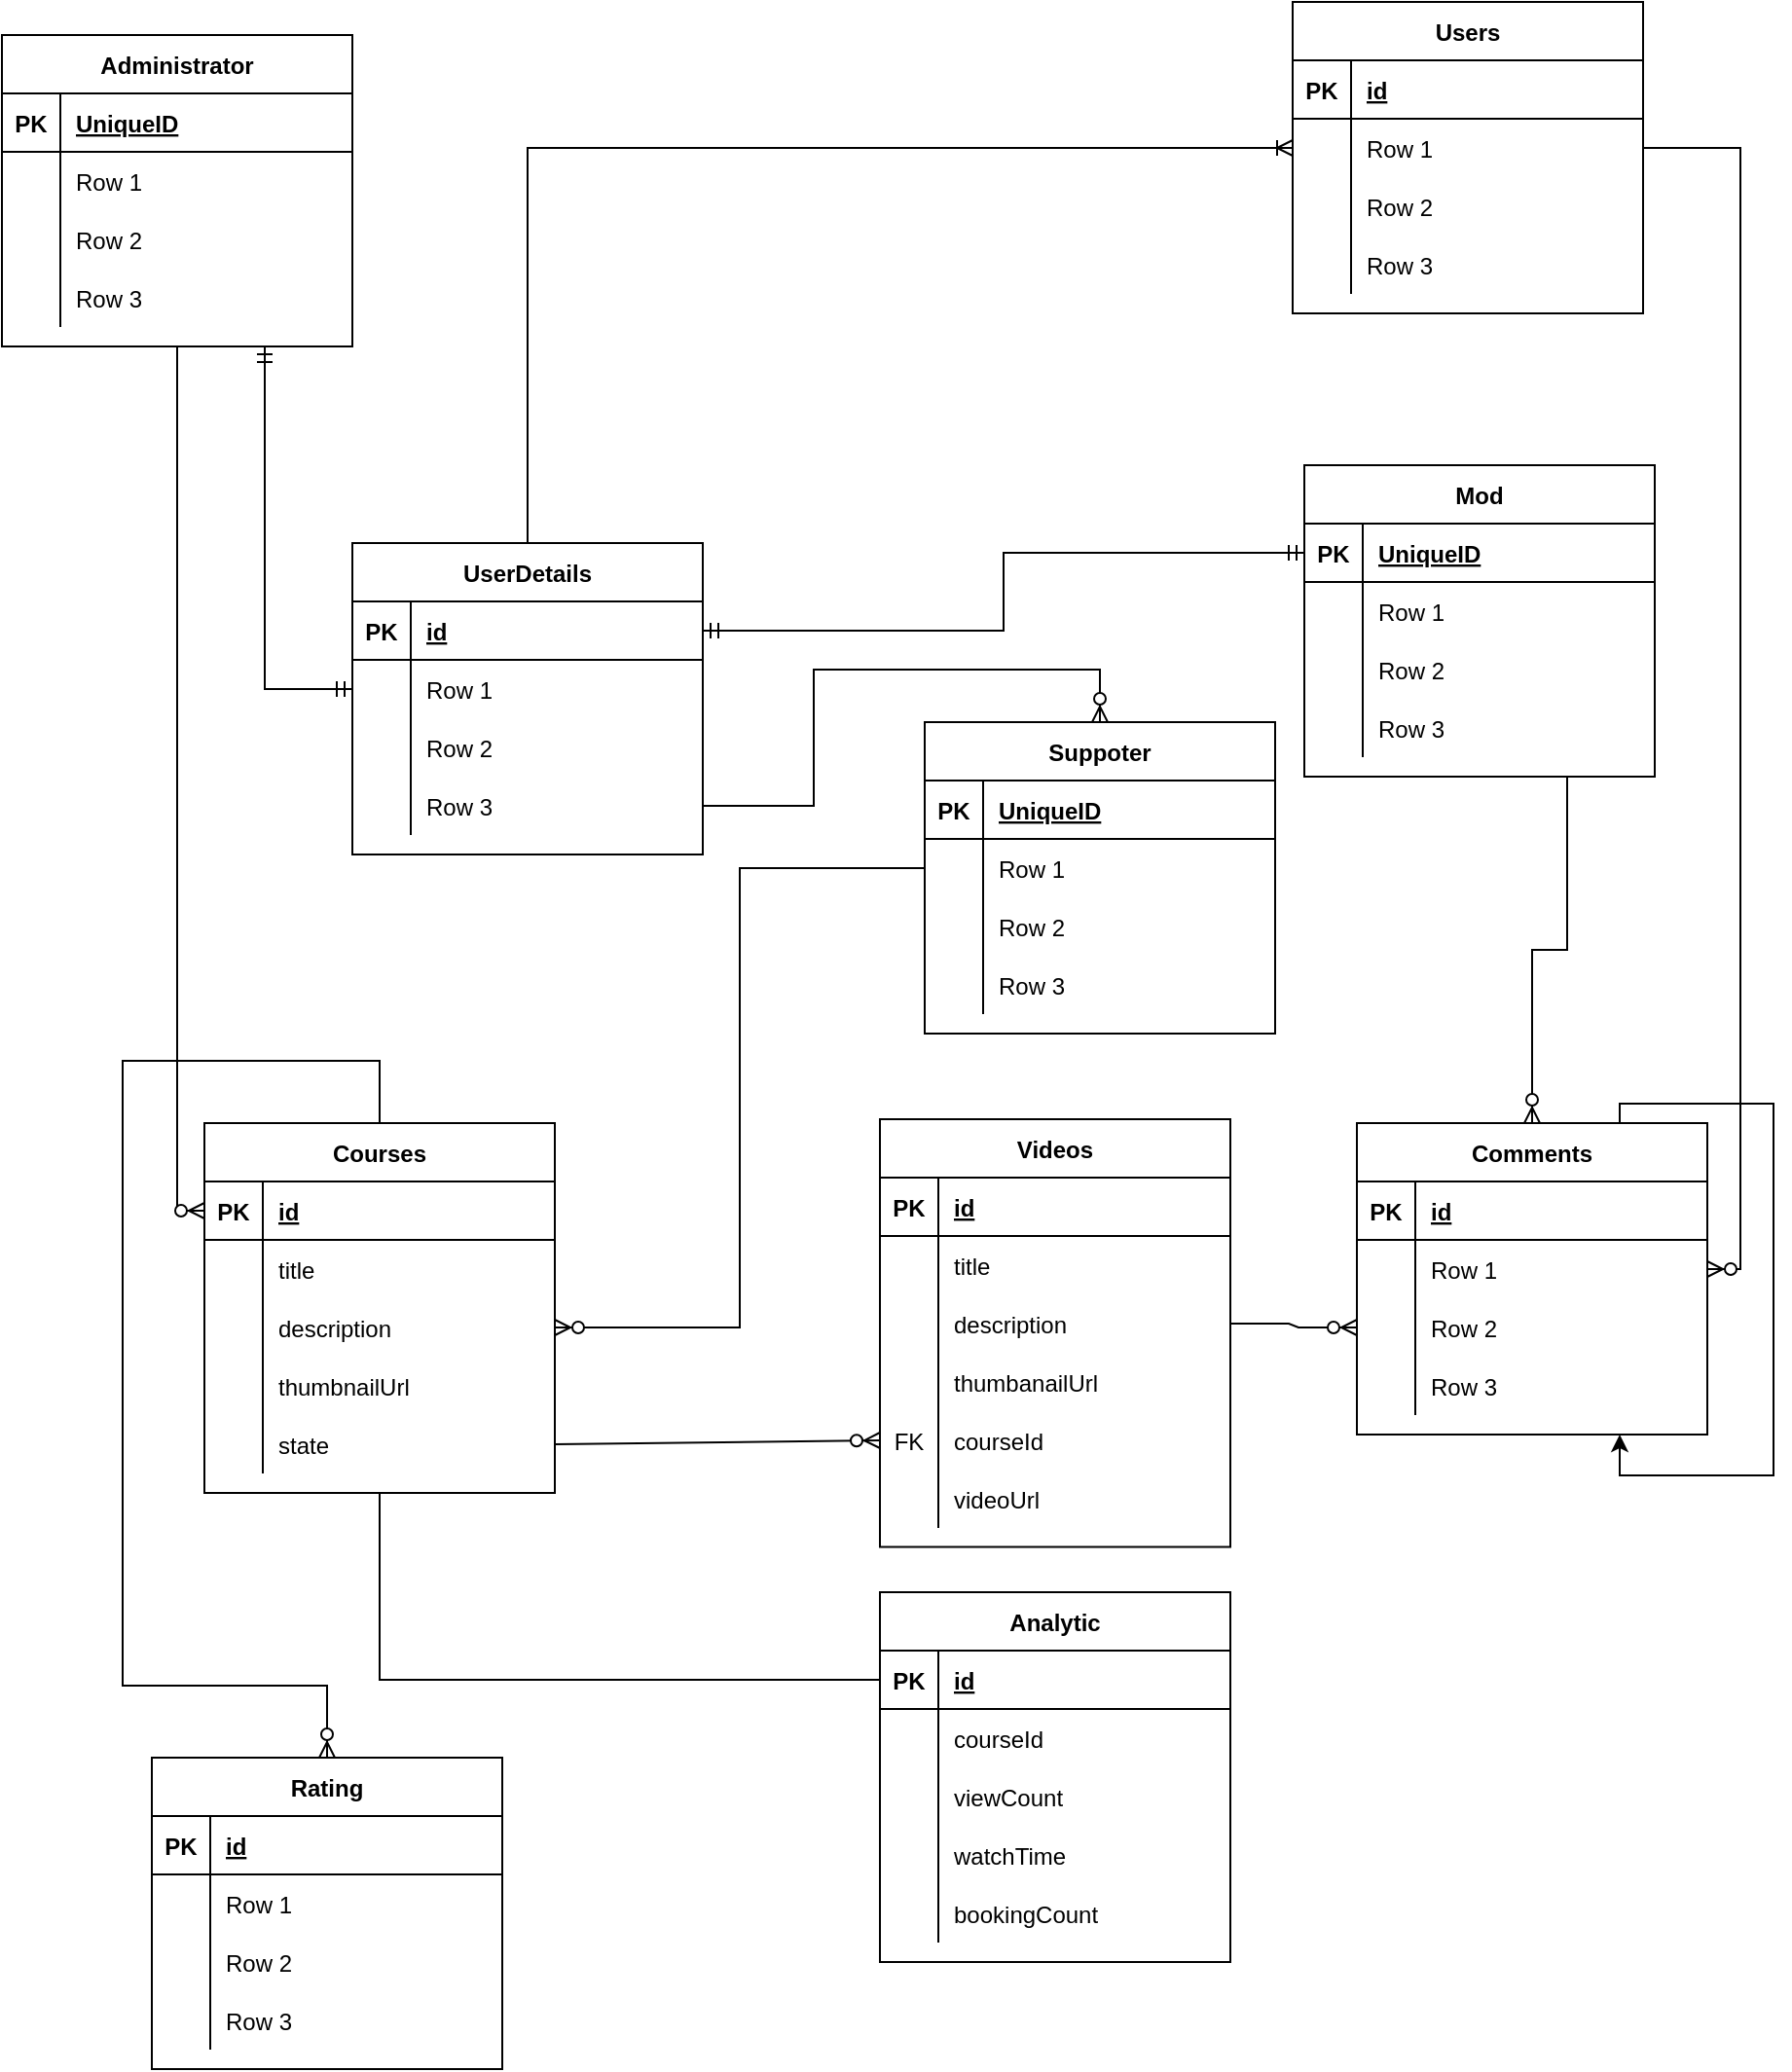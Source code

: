 <mxfile version="20.5.1" type="device"><diagram id="BILOX343F3G3c6nOnQKv" name="Page-1"><mxGraphModel dx="2480" dy="1354" grid="0" gridSize="10" guides="1" tooltips="1" connect="1" arrows="1" fold="1" page="1" pageScale="1" pageWidth="1100" pageHeight="1700" math="0" shadow="0"><root><mxCell id="0"/><mxCell id="1" parent="0"/><mxCell id="8TVIF7j9_hwZi5sYE9fj-17" value="Courses" style="shape=table;startSize=30;container=1;collapsible=1;childLayout=tableLayout;fixedRows=1;rowLines=0;fontStyle=1;align=center;resizeLast=1;" parent="1" vertex="1"><mxGeometry x="382" y="629" width="180" height="190" as="geometry"/></mxCell><mxCell id="8TVIF7j9_hwZi5sYE9fj-18" value="" style="shape=tableRow;horizontal=0;startSize=0;swimlaneHead=0;swimlaneBody=0;fillColor=none;collapsible=0;dropTarget=0;points=[[0,0.5],[1,0.5]];portConstraint=eastwest;top=0;left=0;right=0;bottom=1;" parent="8TVIF7j9_hwZi5sYE9fj-17" vertex="1"><mxGeometry y="30" width="180" height="30" as="geometry"/></mxCell><mxCell id="8TVIF7j9_hwZi5sYE9fj-19" value="PK" style="shape=partialRectangle;connectable=0;fillColor=none;top=0;left=0;bottom=0;right=0;fontStyle=1;overflow=hidden;" parent="8TVIF7j9_hwZi5sYE9fj-18" vertex="1"><mxGeometry width="30" height="30" as="geometry"><mxRectangle width="30" height="30" as="alternateBounds"/></mxGeometry></mxCell><mxCell id="8TVIF7j9_hwZi5sYE9fj-20" value="id" style="shape=partialRectangle;connectable=0;fillColor=none;top=0;left=0;bottom=0;right=0;align=left;spacingLeft=6;fontStyle=5;overflow=hidden;" parent="8TVIF7j9_hwZi5sYE9fj-18" vertex="1"><mxGeometry x="30" width="150" height="30" as="geometry"><mxRectangle width="150" height="30" as="alternateBounds"/></mxGeometry></mxCell><mxCell id="8TVIF7j9_hwZi5sYE9fj-21" value="" style="shape=tableRow;horizontal=0;startSize=0;swimlaneHead=0;swimlaneBody=0;fillColor=none;collapsible=0;dropTarget=0;points=[[0,0.5],[1,0.5]];portConstraint=eastwest;top=0;left=0;right=0;bottom=0;" parent="8TVIF7j9_hwZi5sYE9fj-17" vertex="1"><mxGeometry y="60" width="180" height="30" as="geometry"/></mxCell><mxCell id="8TVIF7j9_hwZi5sYE9fj-22" value="" style="shape=partialRectangle;connectable=0;fillColor=none;top=0;left=0;bottom=0;right=0;editable=1;overflow=hidden;" parent="8TVIF7j9_hwZi5sYE9fj-21" vertex="1"><mxGeometry width="30" height="30" as="geometry"><mxRectangle width="30" height="30" as="alternateBounds"/></mxGeometry></mxCell><mxCell id="8TVIF7j9_hwZi5sYE9fj-23" value="title" style="shape=partialRectangle;connectable=0;fillColor=none;top=0;left=0;bottom=0;right=0;align=left;spacingLeft=6;overflow=hidden;" parent="8TVIF7j9_hwZi5sYE9fj-21" vertex="1"><mxGeometry x="30" width="150" height="30" as="geometry"><mxRectangle width="150" height="30" as="alternateBounds"/></mxGeometry></mxCell><mxCell id="8TVIF7j9_hwZi5sYE9fj-24" value="" style="shape=tableRow;horizontal=0;startSize=0;swimlaneHead=0;swimlaneBody=0;fillColor=none;collapsible=0;dropTarget=0;points=[[0,0.5],[1,0.5]];portConstraint=eastwest;top=0;left=0;right=0;bottom=0;" parent="8TVIF7j9_hwZi5sYE9fj-17" vertex="1"><mxGeometry y="90" width="180" height="30" as="geometry"/></mxCell><mxCell id="8TVIF7j9_hwZi5sYE9fj-25" value="" style="shape=partialRectangle;connectable=0;fillColor=none;top=0;left=0;bottom=0;right=0;editable=1;overflow=hidden;" parent="8TVIF7j9_hwZi5sYE9fj-24" vertex="1"><mxGeometry width="30" height="30" as="geometry"><mxRectangle width="30" height="30" as="alternateBounds"/></mxGeometry></mxCell><mxCell id="8TVIF7j9_hwZi5sYE9fj-26" value="description" style="shape=partialRectangle;connectable=0;fillColor=none;top=0;left=0;bottom=0;right=0;align=left;spacingLeft=6;overflow=hidden;" parent="8TVIF7j9_hwZi5sYE9fj-24" vertex="1"><mxGeometry x="30" width="150" height="30" as="geometry"><mxRectangle width="150" height="30" as="alternateBounds"/></mxGeometry></mxCell><mxCell id="8TVIF7j9_hwZi5sYE9fj-27" value="" style="shape=tableRow;horizontal=0;startSize=0;swimlaneHead=0;swimlaneBody=0;fillColor=none;collapsible=0;dropTarget=0;points=[[0,0.5],[1,0.5]];portConstraint=eastwest;top=0;left=0;right=0;bottom=0;" parent="8TVIF7j9_hwZi5sYE9fj-17" vertex="1"><mxGeometry y="120" width="180" height="30" as="geometry"/></mxCell><mxCell id="8TVIF7j9_hwZi5sYE9fj-28" value="" style="shape=partialRectangle;connectable=0;fillColor=none;top=0;left=0;bottom=0;right=0;editable=1;overflow=hidden;" parent="8TVIF7j9_hwZi5sYE9fj-27" vertex="1"><mxGeometry width="30" height="30" as="geometry"><mxRectangle width="30" height="30" as="alternateBounds"/></mxGeometry></mxCell><mxCell id="8TVIF7j9_hwZi5sYE9fj-29" value="thumbnailUrl" style="shape=partialRectangle;connectable=0;fillColor=none;top=0;left=0;bottom=0;right=0;align=left;spacingLeft=6;overflow=hidden;" parent="8TVIF7j9_hwZi5sYE9fj-27" vertex="1"><mxGeometry x="30" width="150" height="30" as="geometry"><mxRectangle width="150" height="30" as="alternateBounds"/></mxGeometry></mxCell><mxCell id="8TVIF7j9_hwZi5sYE9fj-56" value="" style="shape=tableRow;horizontal=0;startSize=0;swimlaneHead=0;swimlaneBody=0;fillColor=none;collapsible=0;dropTarget=0;points=[[0,0.5],[1,0.5]];portConstraint=eastwest;top=0;left=0;right=0;bottom=0;" parent="8TVIF7j9_hwZi5sYE9fj-17" vertex="1"><mxGeometry y="150" width="180" height="30" as="geometry"/></mxCell><mxCell id="8TVIF7j9_hwZi5sYE9fj-57" value="" style="shape=partialRectangle;connectable=0;fillColor=none;top=0;left=0;bottom=0;right=0;editable=1;overflow=hidden;" parent="8TVIF7j9_hwZi5sYE9fj-56" vertex="1"><mxGeometry width="30" height="30" as="geometry"><mxRectangle width="30" height="30" as="alternateBounds"/></mxGeometry></mxCell><mxCell id="8TVIF7j9_hwZi5sYE9fj-58" value="state" style="shape=partialRectangle;connectable=0;fillColor=none;top=0;left=0;bottom=0;right=0;align=left;spacingLeft=6;overflow=hidden;" parent="8TVIF7j9_hwZi5sYE9fj-56" vertex="1"><mxGeometry x="30" width="150" height="30" as="geometry"><mxRectangle width="150" height="30" as="alternateBounds"/></mxGeometry></mxCell><mxCell id="8TVIF7j9_hwZi5sYE9fj-30" value="Videos" style="shape=table;startSize=30;container=1;collapsible=1;childLayout=tableLayout;fixedRows=1;rowLines=0;fontStyle=1;align=center;resizeLast=1;" parent="1" vertex="1"><mxGeometry x="729" y="627" width="180" height="219.75" as="geometry"/></mxCell><mxCell id="8TVIF7j9_hwZi5sYE9fj-31" value="" style="shape=tableRow;horizontal=0;startSize=0;swimlaneHead=0;swimlaneBody=0;fillColor=none;collapsible=0;dropTarget=0;points=[[0,0.5],[1,0.5]];portConstraint=eastwest;top=0;left=0;right=0;bottom=1;" parent="8TVIF7j9_hwZi5sYE9fj-30" vertex="1"><mxGeometry y="30" width="180" height="30" as="geometry"/></mxCell><mxCell id="8TVIF7j9_hwZi5sYE9fj-32" value="PK" style="shape=partialRectangle;connectable=0;fillColor=none;top=0;left=0;bottom=0;right=0;fontStyle=1;overflow=hidden;" parent="8TVIF7j9_hwZi5sYE9fj-31" vertex="1"><mxGeometry width="30" height="30" as="geometry"><mxRectangle width="30" height="30" as="alternateBounds"/></mxGeometry></mxCell><mxCell id="8TVIF7j9_hwZi5sYE9fj-33" value="id" style="shape=partialRectangle;connectable=0;fillColor=none;top=0;left=0;bottom=0;right=0;align=left;spacingLeft=6;fontStyle=5;overflow=hidden;" parent="8TVIF7j9_hwZi5sYE9fj-31" vertex="1"><mxGeometry x="30" width="150" height="30" as="geometry"><mxRectangle width="150" height="30" as="alternateBounds"/></mxGeometry></mxCell><mxCell id="8TVIF7j9_hwZi5sYE9fj-34" value="" style="shape=tableRow;horizontal=0;startSize=0;swimlaneHead=0;swimlaneBody=0;fillColor=none;collapsible=0;dropTarget=0;points=[[0,0.5],[1,0.5]];portConstraint=eastwest;top=0;left=0;right=0;bottom=0;" parent="8TVIF7j9_hwZi5sYE9fj-30" vertex="1"><mxGeometry y="60" width="180" height="30" as="geometry"/></mxCell><mxCell id="8TVIF7j9_hwZi5sYE9fj-35" value="" style="shape=partialRectangle;connectable=0;fillColor=none;top=0;left=0;bottom=0;right=0;editable=1;overflow=hidden;" parent="8TVIF7j9_hwZi5sYE9fj-34" vertex="1"><mxGeometry width="30" height="30" as="geometry"><mxRectangle width="30" height="30" as="alternateBounds"/></mxGeometry></mxCell><mxCell id="8TVIF7j9_hwZi5sYE9fj-36" value="title" style="shape=partialRectangle;connectable=0;fillColor=none;top=0;left=0;bottom=0;right=0;align=left;spacingLeft=6;overflow=hidden;" parent="8TVIF7j9_hwZi5sYE9fj-34" vertex="1"><mxGeometry x="30" width="150" height="30" as="geometry"><mxRectangle width="150" height="30" as="alternateBounds"/></mxGeometry></mxCell><mxCell id="8TVIF7j9_hwZi5sYE9fj-37" value="" style="shape=tableRow;horizontal=0;startSize=0;swimlaneHead=0;swimlaneBody=0;fillColor=none;collapsible=0;dropTarget=0;points=[[0,0.5],[1,0.5]];portConstraint=eastwest;top=0;left=0;right=0;bottom=0;" parent="8TVIF7j9_hwZi5sYE9fj-30" vertex="1"><mxGeometry y="90" width="180" height="30" as="geometry"/></mxCell><mxCell id="8TVIF7j9_hwZi5sYE9fj-38" value="" style="shape=partialRectangle;connectable=0;fillColor=none;top=0;left=0;bottom=0;right=0;editable=1;overflow=hidden;" parent="8TVIF7j9_hwZi5sYE9fj-37" vertex="1"><mxGeometry width="30" height="30" as="geometry"><mxRectangle width="30" height="30" as="alternateBounds"/></mxGeometry></mxCell><mxCell id="8TVIF7j9_hwZi5sYE9fj-39" value="description" style="shape=partialRectangle;connectable=0;fillColor=none;top=0;left=0;bottom=0;right=0;align=left;spacingLeft=6;overflow=hidden;" parent="8TVIF7j9_hwZi5sYE9fj-37" vertex="1"><mxGeometry x="30" width="150" height="30" as="geometry"><mxRectangle width="150" height="30" as="alternateBounds"/></mxGeometry></mxCell><mxCell id="8TVIF7j9_hwZi5sYE9fj-40" value="" style="shape=tableRow;horizontal=0;startSize=0;swimlaneHead=0;swimlaneBody=0;fillColor=none;collapsible=0;dropTarget=0;points=[[0,0.5],[1,0.5]];portConstraint=eastwest;top=0;left=0;right=0;bottom=0;" parent="8TVIF7j9_hwZi5sYE9fj-30" vertex="1"><mxGeometry y="120" width="180" height="30" as="geometry"/></mxCell><mxCell id="8TVIF7j9_hwZi5sYE9fj-41" value="" style="shape=partialRectangle;connectable=0;fillColor=none;top=0;left=0;bottom=0;right=0;editable=1;overflow=hidden;" parent="8TVIF7j9_hwZi5sYE9fj-40" vertex="1"><mxGeometry width="30" height="30" as="geometry"><mxRectangle width="30" height="30" as="alternateBounds"/></mxGeometry></mxCell><mxCell id="8TVIF7j9_hwZi5sYE9fj-42" value="thumbanailUrl" style="shape=partialRectangle;connectable=0;fillColor=none;top=0;left=0;bottom=0;right=0;align=left;spacingLeft=6;overflow=hidden;" parent="8TVIF7j9_hwZi5sYE9fj-40" vertex="1"><mxGeometry x="30" width="150" height="30" as="geometry"><mxRectangle width="150" height="30" as="alternateBounds"/></mxGeometry></mxCell><mxCell id="8TVIF7j9_hwZi5sYE9fj-78" value="" style="shape=tableRow;horizontal=0;startSize=0;swimlaneHead=0;swimlaneBody=0;fillColor=none;collapsible=0;dropTarget=0;points=[[0,0.5],[1,0.5]];portConstraint=eastwest;top=0;left=0;right=0;bottom=0;" parent="8TVIF7j9_hwZi5sYE9fj-30" vertex="1"><mxGeometry y="150" width="180" height="30" as="geometry"/></mxCell><mxCell id="8TVIF7j9_hwZi5sYE9fj-79" value="FK" style="shape=partialRectangle;connectable=0;fillColor=none;top=0;left=0;bottom=0;right=0;fontStyle=0;overflow=hidden;" parent="8TVIF7j9_hwZi5sYE9fj-78" vertex="1"><mxGeometry width="30" height="30" as="geometry"><mxRectangle width="30" height="30" as="alternateBounds"/></mxGeometry></mxCell><mxCell id="8TVIF7j9_hwZi5sYE9fj-80" value="courseId" style="shape=partialRectangle;connectable=0;fillColor=none;top=0;left=0;bottom=0;right=0;align=left;spacingLeft=6;fontStyle=0;overflow=hidden;" parent="8TVIF7j9_hwZi5sYE9fj-78" vertex="1"><mxGeometry x="30" width="150" height="30" as="geometry"><mxRectangle width="150" height="30" as="alternateBounds"/></mxGeometry></mxCell><mxCell id="8TVIF7j9_hwZi5sYE9fj-75" value="" style="shape=tableRow;horizontal=0;startSize=0;swimlaneHead=0;swimlaneBody=0;fillColor=none;collapsible=0;dropTarget=0;points=[[0,0.5],[1,0.5]];portConstraint=eastwest;top=0;left=0;right=0;bottom=0;" parent="8TVIF7j9_hwZi5sYE9fj-30" vertex="1"><mxGeometry y="180" width="180" height="30" as="geometry"/></mxCell><mxCell id="8TVIF7j9_hwZi5sYE9fj-76" value="" style="shape=partialRectangle;connectable=0;fillColor=none;top=0;left=0;bottom=0;right=0;editable=1;overflow=hidden;" parent="8TVIF7j9_hwZi5sYE9fj-75" vertex="1"><mxGeometry width="30" height="30" as="geometry"><mxRectangle width="30" height="30" as="alternateBounds"/></mxGeometry></mxCell><mxCell id="8TVIF7j9_hwZi5sYE9fj-77" value="videoUrl" style="shape=partialRectangle;connectable=0;fillColor=none;top=0;left=0;bottom=0;right=0;align=left;spacingLeft=6;overflow=hidden;" parent="8TVIF7j9_hwZi5sYE9fj-75" vertex="1"><mxGeometry x="30" width="150" height="30" as="geometry"><mxRectangle width="150" height="30" as="alternateBounds"/></mxGeometry></mxCell><mxCell id="8TVIF7j9_hwZi5sYE9fj-43" value="Rating" style="shape=table;startSize=30;container=1;collapsible=1;childLayout=tableLayout;fixedRows=1;rowLines=0;fontStyle=1;align=center;resizeLast=1;" parent="1" vertex="1"><mxGeometry x="355" y="955" width="180" height="160" as="geometry"/></mxCell><mxCell id="8TVIF7j9_hwZi5sYE9fj-44" value="" style="shape=tableRow;horizontal=0;startSize=0;swimlaneHead=0;swimlaneBody=0;fillColor=none;collapsible=0;dropTarget=0;points=[[0,0.5],[1,0.5]];portConstraint=eastwest;top=0;left=0;right=0;bottom=1;" parent="8TVIF7j9_hwZi5sYE9fj-43" vertex="1"><mxGeometry y="30" width="180" height="30" as="geometry"/></mxCell><mxCell id="8TVIF7j9_hwZi5sYE9fj-45" value="PK" style="shape=partialRectangle;connectable=0;fillColor=none;top=0;left=0;bottom=0;right=0;fontStyle=1;overflow=hidden;" parent="8TVIF7j9_hwZi5sYE9fj-44" vertex="1"><mxGeometry width="30" height="30" as="geometry"><mxRectangle width="30" height="30" as="alternateBounds"/></mxGeometry></mxCell><mxCell id="8TVIF7j9_hwZi5sYE9fj-46" value="id" style="shape=partialRectangle;connectable=0;fillColor=none;top=0;left=0;bottom=0;right=0;align=left;spacingLeft=6;fontStyle=5;overflow=hidden;" parent="8TVIF7j9_hwZi5sYE9fj-44" vertex="1"><mxGeometry x="30" width="150" height="30" as="geometry"><mxRectangle width="150" height="30" as="alternateBounds"/></mxGeometry></mxCell><mxCell id="8TVIF7j9_hwZi5sYE9fj-47" value="" style="shape=tableRow;horizontal=0;startSize=0;swimlaneHead=0;swimlaneBody=0;fillColor=none;collapsible=0;dropTarget=0;points=[[0,0.5],[1,0.5]];portConstraint=eastwest;top=0;left=0;right=0;bottom=0;" parent="8TVIF7j9_hwZi5sYE9fj-43" vertex="1"><mxGeometry y="60" width="180" height="30" as="geometry"/></mxCell><mxCell id="8TVIF7j9_hwZi5sYE9fj-48" value="" style="shape=partialRectangle;connectable=0;fillColor=none;top=0;left=0;bottom=0;right=0;editable=1;overflow=hidden;" parent="8TVIF7j9_hwZi5sYE9fj-47" vertex="1"><mxGeometry width="30" height="30" as="geometry"><mxRectangle width="30" height="30" as="alternateBounds"/></mxGeometry></mxCell><mxCell id="8TVIF7j9_hwZi5sYE9fj-49" value="Row 1" style="shape=partialRectangle;connectable=0;fillColor=none;top=0;left=0;bottom=0;right=0;align=left;spacingLeft=6;overflow=hidden;" parent="8TVIF7j9_hwZi5sYE9fj-47" vertex="1"><mxGeometry x="30" width="150" height="30" as="geometry"><mxRectangle width="150" height="30" as="alternateBounds"/></mxGeometry></mxCell><mxCell id="8TVIF7j9_hwZi5sYE9fj-50" value="" style="shape=tableRow;horizontal=0;startSize=0;swimlaneHead=0;swimlaneBody=0;fillColor=none;collapsible=0;dropTarget=0;points=[[0,0.5],[1,0.5]];portConstraint=eastwest;top=0;left=0;right=0;bottom=0;" parent="8TVIF7j9_hwZi5sYE9fj-43" vertex="1"><mxGeometry y="90" width="180" height="30" as="geometry"/></mxCell><mxCell id="8TVIF7j9_hwZi5sYE9fj-51" value="" style="shape=partialRectangle;connectable=0;fillColor=none;top=0;left=0;bottom=0;right=0;editable=1;overflow=hidden;" parent="8TVIF7j9_hwZi5sYE9fj-50" vertex="1"><mxGeometry width="30" height="30" as="geometry"><mxRectangle width="30" height="30" as="alternateBounds"/></mxGeometry></mxCell><mxCell id="8TVIF7j9_hwZi5sYE9fj-52" value="Row 2" style="shape=partialRectangle;connectable=0;fillColor=none;top=0;left=0;bottom=0;right=0;align=left;spacingLeft=6;overflow=hidden;" parent="8TVIF7j9_hwZi5sYE9fj-50" vertex="1"><mxGeometry x="30" width="150" height="30" as="geometry"><mxRectangle width="150" height="30" as="alternateBounds"/></mxGeometry></mxCell><mxCell id="8TVIF7j9_hwZi5sYE9fj-53" value="" style="shape=tableRow;horizontal=0;startSize=0;swimlaneHead=0;swimlaneBody=0;fillColor=none;collapsible=0;dropTarget=0;points=[[0,0.5],[1,0.5]];portConstraint=eastwest;top=0;left=0;right=0;bottom=0;" parent="8TVIF7j9_hwZi5sYE9fj-43" vertex="1"><mxGeometry y="120" width="180" height="30" as="geometry"/></mxCell><mxCell id="8TVIF7j9_hwZi5sYE9fj-54" value="" style="shape=partialRectangle;connectable=0;fillColor=none;top=0;left=0;bottom=0;right=0;editable=1;overflow=hidden;" parent="8TVIF7j9_hwZi5sYE9fj-53" vertex="1"><mxGeometry width="30" height="30" as="geometry"><mxRectangle width="30" height="30" as="alternateBounds"/></mxGeometry></mxCell><mxCell id="8TVIF7j9_hwZi5sYE9fj-55" value="Row 3" style="shape=partialRectangle;connectable=0;fillColor=none;top=0;left=0;bottom=0;right=0;align=left;spacingLeft=6;overflow=hidden;" parent="8TVIF7j9_hwZi5sYE9fj-53" vertex="1"><mxGeometry x="30" width="150" height="30" as="geometry"><mxRectangle width="150" height="30" as="alternateBounds"/></mxGeometry></mxCell><mxCell id="8TVIF7j9_hwZi5sYE9fj-59" value="Analytic" style="shape=table;startSize=30;container=1;collapsible=1;childLayout=tableLayout;fixedRows=1;rowLines=0;fontStyle=1;align=center;resizeLast=1;" parent="1" vertex="1"><mxGeometry x="729" y="870" width="180" height="190" as="geometry"/></mxCell><mxCell id="8TVIF7j9_hwZi5sYE9fj-60" value="" style="shape=tableRow;horizontal=0;startSize=0;swimlaneHead=0;swimlaneBody=0;fillColor=none;collapsible=0;dropTarget=0;points=[[0,0.5],[1,0.5]];portConstraint=eastwest;top=0;left=0;right=0;bottom=1;" parent="8TVIF7j9_hwZi5sYE9fj-59" vertex="1"><mxGeometry y="30" width="180" height="30" as="geometry"/></mxCell><mxCell id="8TVIF7j9_hwZi5sYE9fj-61" value="PK" style="shape=partialRectangle;connectable=0;fillColor=none;top=0;left=0;bottom=0;right=0;fontStyle=1;overflow=hidden;" parent="8TVIF7j9_hwZi5sYE9fj-60" vertex="1"><mxGeometry width="30" height="30" as="geometry"><mxRectangle width="30" height="30" as="alternateBounds"/></mxGeometry></mxCell><mxCell id="8TVIF7j9_hwZi5sYE9fj-62" value="id" style="shape=partialRectangle;connectable=0;fillColor=none;top=0;left=0;bottom=0;right=0;align=left;spacingLeft=6;fontStyle=5;overflow=hidden;" parent="8TVIF7j9_hwZi5sYE9fj-60" vertex="1"><mxGeometry x="30" width="150" height="30" as="geometry"><mxRectangle width="150" height="30" as="alternateBounds"/></mxGeometry></mxCell><mxCell id="8TVIF7j9_hwZi5sYE9fj-63" value="" style="shape=tableRow;horizontal=0;startSize=0;swimlaneHead=0;swimlaneBody=0;fillColor=none;collapsible=0;dropTarget=0;points=[[0,0.5],[1,0.5]];portConstraint=eastwest;top=0;left=0;right=0;bottom=0;" parent="8TVIF7j9_hwZi5sYE9fj-59" vertex="1"><mxGeometry y="60" width="180" height="30" as="geometry"/></mxCell><mxCell id="8TVIF7j9_hwZi5sYE9fj-64" value="" style="shape=partialRectangle;connectable=0;fillColor=none;top=0;left=0;bottom=0;right=0;editable=1;overflow=hidden;" parent="8TVIF7j9_hwZi5sYE9fj-63" vertex="1"><mxGeometry width="30" height="30" as="geometry"><mxRectangle width="30" height="30" as="alternateBounds"/></mxGeometry></mxCell><mxCell id="8TVIF7j9_hwZi5sYE9fj-65" value="courseId" style="shape=partialRectangle;connectable=0;fillColor=none;top=0;left=0;bottom=0;right=0;align=left;spacingLeft=6;overflow=hidden;" parent="8TVIF7j9_hwZi5sYE9fj-63" vertex="1"><mxGeometry x="30" width="150" height="30" as="geometry"><mxRectangle width="150" height="30" as="alternateBounds"/></mxGeometry></mxCell><mxCell id="8TVIF7j9_hwZi5sYE9fj-66" value="" style="shape=tableRow;horizontal=0;startSize=0;swimlaneHead=0;swimlaneBody=0;fillColor=none;collapsible=0;dropTarget=0;points=[[0,0.5],[1,0.5]];portConstraint=eastwest;top=0;left=0;right=0;bottom=0;" parent="8TVIF7j9_hwZi5sYE9fj-59" vertex="1"><mxGeometry y="90" width="180" height="30" as="geometry"/></mxCell><mxCell id="8TVIF7j9_hwZi5sYE9fj-67" value="" style="shape=partialRectangle;connectable=0;fillColor=none;top=0;left=0;bottom=0;right=0;editable=1;overflow=hidden;" parent="8TVIF7j9_hwZi5sYE9fj-66" vertex="1"><mxGeometry width="30" height="30" as="geometry"><mxRectangle width="30" height="30" as="alternateBounds"/></mxGeometry></mxCell><mxCell id="8TVIF7j9_hwZi5sYE9fj-68" value="viewCount" style="shape=partialRectangle;connectable=0;fillColor=none;top=0;left=0;bottom=0;right=0;align=left;spacingLeft=6;overflow=hidden;" parent="8TVIF7j9_hwZi5sYE9fj-66" vertex="1"><mxGeometry x="30" width="150" height="30" as="geometry"><mxRectangle width="150" height="30" as="alternateBounds"/></mxGeometry></mxCell><mxCell id="8TVIF7j9_hwZi5sYE9fj-69" value="" style="shape=tableRow;horizontal=0;startSize=0;swimlaneHead=0;swimlaneBody=0;fillColor=none;collapsible=0;dropTarget=0;points=[[0,0.5],[1,0.5]];portConstraint=eastwest;top=0;left=0;right=0;bottom=0;" parent="8TVIF7j9_hwZi5sYE9fj-59" vertex="1"><mxGeometry y="120" width="180" height="30" as="geometry"/></mxCell><mxCell id="8TVIF7j9_hwZi5sYE9fj-70" value="" style="shape=partialRectangle;connectable=0;fillColor=none;top=0;left=0;bottom=0;right=0;editable=1;overflow=hidden;" parent="8TVIF7j9_hwZi5sYE9fj-69" vertex="1"><mxGeometry width="30" height="30" as="geometry"><mxRectangle width="30" height="30" as="alternateBounds"/></mxGeometry></mxCell><mxCell id="8TVIF7j9_hwZi5sYE9fj-71" value="watchTime" style="shape=partialRectangle;connectable=0;fillColor=none;top=0;left=0;bottom=0;right=0;align=left;spacingLeft=6;overflow=hidden;" parent="8TVIF7j9_hwZi5sYE9fj-69" vertex="1"><mxGeometry x="30" width="150" height="30" as="geometry"><mxRectangle width="150" height="30" as="alternateBounds"/></mxGeometry></mxCell><mxCell id="8TVIF7j9_hwZi5sYE9fj-83" value="" style="shape=tableRow;horizontal=0;startSize=0;swimlaneHead=0;swimlaneBody=0;fillColor=none;collapsible=0;dropTarget=0;points=[[0,0.5],[1,0.5]];portConstraint=eastwest;top=0;left=0;right=0;bottom=0;" parent="8TVIF7j9_hwZi5sYE9fj-59" vertex="1"><mxGeometry y="150" width="180" height="30" as="geometry"/></mxCell><mxCell id="8TVIF7j9_hwZi5sYE9fj-84" value="" style="shape=partialRectangle;connectable=0;fillColor=none;top=0;left=0;bottom=0;right=0;editable=1;overflow=hidden;" parent="8TVIF7j9_hwZi5sYE9fj-83" vertex="1"><mxGeometry width="30" height="30" as="geometry"><mxRectangle width="30" height="30" as="alternateBounds"/></mxGeometry></mxCell><mxCell id="8TVIF7j9_hwZi5sYE9fj-85" value="bookingCount" style="shape=partialRectangle;connectable=0;fillColor=none;top=0;left=0;bottom=0;right=0;align=left;spacingLeft=6;overflow=hidden;" parent="8TVIF7j9_hwZi5sYE9fj-83" vertex="1"><mxGeometry x="30" width="150" height="30" as="geometry"><mxRectangle width="150" height="30" as="alternateBounds"/></mxGeometry></mxCell><mxCell id="8TVIF7j9_hwZi5sYE9fj-82" value="" style="endArrow=none;html=1;rounded=0;entryX=0;entryY=0.5;entryDx=0;entryDy=0;exitX=0.5;exitY=1;exitDx=0;exitDy=0;edgeStyle=orthogonalEdgeStyle;" parent="1" source="8TVIF7j9_hwZi5sYE9fj-17" target="8TVIF7j9_hwZi5sYE9fj-60" edge="1"><mxGeometry relative="1" as="geometry"><mxPoint x="220" y="895" as="sourcePoint"/><mxPoint x="380" y="895" as="targetPoint"/></mxGeometry></mxCell><mxCell id="8TVIF7j9_hwZi5sYE9fj-90" value="UserDetails" style="shape=table;startSize=30;container=1;collapsible=1;childLayout=tableLayout;fixedRows=1;rowLines=0;fontStyle=1;align=center;resizeLast=1;" parent="1" vertex="1"><mxGeometry x="458" y="331" width="180" height="160" as="geometry"/></mxCell><mxCell id="8TVIF7j9_hwZi5sYE9fj-91" value="" style="shape=tableRow;horizontal=0;startSize=0;swimlaneHead=0;swimlaneBody=0;fillColor=none;collapsible=0;dropTarget=0;points=[[0,0.5],[1,0.5]];portConstraint=eastwest;top=0;left=0;right=0;bottom=1;" parent="8TVIF7j9_hwZi5sYE9fj-90" vertex="1"><mxGeometry y="30" width="180" height="30" as="geometry"/></mxCell><mxCell id="8TVIF7j9_hwZi5sYE9fj-92" value="PK" style="shape=partialRectangle;connectable=0;fillColor=none;top=0;left=0;bottom=0;right=0;fontStyle=1;overflow=hidden;" parent="8TVIF7j9_hwZi5sYE9fj-91" vertex="1"><mxGeometry width="30" height="30" as="geometry"><mxRectangle width="30" height="30" as="alternateBounds"/></mxGeometry></mxCell><mxCell id="8TVIF7j9_hwZi5sYE9fj-93" value="id" style="shape=partialRectangle;connectable=0;fillColor=none;top=0;left=0;bottom=0;right=0;align=left;spacingLeft=6;fontStyle=5;overflow=hidden;" parent="8TVIF7j9_hwZi5sYE9fj-91" vertex="1"><mxGeometry x="30" width="150" height="30" as="geometry"><mxRectangle width="150" height="30" as="alternateBounds"/></mxGeometry></mxCell><mxCell id="8TVIF7j9_hwZi5sYE9fj-94" value="" style="shape=tableRow;horizontal=0;startSize=0;swimlaneHead=0;swimlaneBody=0;fillColor=none;collapsible=0;dropTarget=0;points=[[0,0.5],[1,0.5]];portConstraint=eastwest;top=0;left=0;right=0;bottom=0;" parent="8TVIF7j9_hwZi5sYE9fj-90" vertex="1"><mxGeometry y="60" width="180" height="30" as="geometry"/></mxCell><mxCell id="8TVIF7j9_hwZi5sYE9fj-95" value="" style="shape=partialRectangle;connectable=0;fillColor=none;top=0;left=0;bottom=0;right=0;editable=1;overflow=hidden;" parent="8TVIF7j9_hwZi5sYE9fj-94" vertex="1"><mxGeometry width="30" height="30" as="geometry"><mxRectangle width="30" height="30" as="alternateBounds"/></mxGeometry></mxCell><mxCell id="8TVIF7j9_hwZi5sYE9fj-96" value="Row 1" style="shape=partialRectangle;connectable=0;fillColor=none;top=0;left=0;bottom=0;right=0;align=left;spacingLeft=6;overflow=hidden;" parent="8TVIF7j9_hwZi5sYE9fj-94" vertex="1"><mxGeometry x="30" width="150" height="30" as="geometry"><mxRectangle width="150" height="30" as="alternateBounds"/></mxGeometry></mxCell><mxCell id="8TVIF7j9_hwZi5sYE9fj-97" value="" style="shape=tableRow;horizontal=0;startSize=0;swimlaneHead=0;swimlaneBody=0;fillColor=none;collapsible=0;dropTarget=0;points=[[0,0.5],[1,0.5]];portConstraint=eastwest;top=0;left=0;right=0;bottom=0;" parent="8TVIF7j9_hwZi5sYE9fj-90" vertex="1"><mxGeometry y="90" width="180" height="30" as="geometry"/></mxCell><mxCell id="8TVIF7j9_hwZi5sYE9fj-98" value="" style="shape=partialRectangle;connectable=0;fillColor=none;top=0;left=0;bottom=0;right=0;editable=1;overflow=hidden;" parent="8TVIF7j9_hwZi5sYE9fj-97" vertex="1"><mxGeometry width="30" height="30" as="geometry"><mxRectangle width="30" height="30" as="alternateBounds"/></mxGeometry></mxCell><mxCell id="8TVIF7j9_hwZi5sYE9fj-99" value="Row 2" style="shape=partialRectangle;connectable=0;fillColor=none;top=0;left=0;bottom=0;right=0;align=left;spacingLeft=6;overflow=hidden;" parent="8TVIF7j9_hwZi5sYE9fj-97" vertex="1"><mxGeometry x="30" width="150" height="30" as="geometry"><mxRectangle width="150" height="30" as="alternateBounds"/></mxGeometry></mxCell><mxCell id="8TVIF7j9_hwZi5sYE9fj-100" value="" style="shape=tableRow;horizontal=0;startSize=0;swimlaneHead=0;swimlaneBody=0;fillColor=none;collapsible=0;dropTarget=0;points=[[0,0.5],[1,0.5]];portConstraint=eastwest;top=0;left=0;right=0;bottom=0;" parent="8TVIF7j9_hwZi5sYE9fj-90" vertex="1"><mxGeometry y="120" width="180" height="30" as="geometry"/></mxCell><mxCell id="8TVIF7j9_hwZi5sYE9fj-101" value="" style="shape=partialRectangle;connectable=0;fillColor=none;top=0;left=0;bottom=0;right=0;editable=1;overflow=hidden;" parent="8TVIF7j9_hwZi5sYE9fj-100" vertex="1"><mxGeometry width="30" height="30" as="geometry"><mxRectangle width="30" height="30" as="alternateBounds"/></mxGeometry></mxCell><mxCell id="8TVIF7j9_hwZi5sYE9fj-102" value="Row 3" style="shape=partialRectangle;connectable=0;fillColor=none;top=0;left=0;bottom=0;right=0;align=left;spacingLeft=6;overflow=hidden;" parent="8TVIF7j9_hwZi5sYE9fj-100" vertex="1"><mxGeometry x="30" width="150" height="30" as="geometry"><mxRectangle width="150" height="30" as="alternateBounds"/></mxGeometry></mxCell><mxCell id="8TVIF7j9_hwZi5sYE9fj-107" value="Administrator" style="shape=table;startSize=30;container=1;collapsible=1;childLayout=tableLayout;fixedRows=1;rowLines=0;fontStyle=1;align=center;resizeLast=1;" parent="1" vertex="1"><mxGeometry x="278" y="70" width="180" height="160" as="geometry"/></mxCell><mxCell id="8TVIF7j9_hwZi5sYE9fj-108" value="" style="shape=tableRow;horizontal=0;startSize=0;swimlaneHead=0;swimlaneBody=0;fillColor=none;collapsible=0;dropTarget=0;points=[[0,0.5],[1,0.5]];portConstraint=eastwest;top=0;left=0;right=0;bottom=1;" parent="8TVIF7j9_hwZi5sYE9fj-107" vertex="1"><mxGeometry y="30" width="180" height="30" as="geometry"/></mxCell><mxCell id="8TVIF7j9_hwZi5sYE9fj-109" value="PK" style="shape=partialRectangle;connectable=0;fillColor=none;top=0;left=0;bottom=0;right=0;fontStyle=1;overflow=hidden;" parent="8TVIF7j9_hwZi5sYE9fj-108" vertex="1"><mxGeometry width="30" height="30" as="geometry"><mxRectangle width="30" height="30" as="alternateBounds"/></mxGeometry></mxCell><mxCell id="8TVIF7j9_hwZi5sYE9fj-110" value="UniqueID" style="shape=partialRectangle;connectable=0;fillColor=none;top=0;left=0;bottom=0;right=0;align=left;spacingLeft=6;fontStyle=5;overflow=hidden;" parent="8TVIF7j9_hwZi5sYE9fj-108" vertex="1"><mxGeometry x="30" width="150" height="30" as="geometry"><mxRectangle width="150" height="30" as="alternateBounds"/></mxGeometry></mxCell><mxCell id="8TVIF7j9_hwZi5sYE9fj-111" value="" style="shape=tableRow;horizontal=0;startSize=0;swimlaneHead=0;swimlaneBody=0;fillColor=none;collapsible=0;dropTarget=0;points=[[0,0.5],[1,0.5]];portConstraint=eastwest;top=0;left=0;right=0;bottom=0;" parent="8TVIF7j9_hwZi5sYE9fj-107" vertex="1"><mxGeometry y="60" width="180" height="30" as="geometry"/></mxCell><mxCell id="8TVIF7j9_hwZi5sYE9fj-112" value="" style="shape=partialRectangle;connectable=0;fillColor=none;top=0;left=0;bottom=0;right=0;editable=1;overflow=hidden;" parent="8TVIF7j9_hwZi5sYE9fj-111" vertex="1"><mxGeometry width="30" height="30" as="geometry"><mxRectangle width="30" height="30" as="alternateBounds"/></mxGeometry></mxCell><mxCell id="8TVIF7j9_hwZi5sYE9fj-113" value="Row 1" style="shape=partialRectangle;connectable=0;fillColor=none;top=0;left=0;bottom=0;right=0;align=left;spacingLeft=6;overflow=hidden;" parent="8TVIF7j9_hwZi5sYE9fj-111" vertex="1"><mxGeometry x="30" width="150" height="30" as="geometry"><mxRectangle width="150" height="30" as="alternateBounds"/></mxGeometry></mxCell><mxCell id="8TVIF7j9_hwZi5sYE9fj-114" value="" style="shape=tableRow;horizontal=0;startSize=0;swimlaneHead=0;swimlaneBody=0;fillColor=none;collapsible=0;dropTarget=0;points=[[0,0.5],[1,0.5]];portConstraint=eastwest;top=0;left=0;right=0;bottom=0;" parent="8TVIF7j9_hwZi5sYE9fj-107" vertex="1"><mxGeometry y="90" width="180" height="30" as="geometry"/></mxCell><mxCell id="8TVIF7j9_hwZi5sYE9fj-115" value="" style="shape=partialRectangle;connectable=0;fillColor=none;top=0;left=0;bottom=0;right=0;editable=1;overflow=hidden;" parent="8TVIF7j9_hwZi5sYE9fj-114" vertex="1"><mxGeometry width="30" height="30" as="geometry"><mxRectangle width="30" height="30" as="alternateBounds"/></mxGeometry></mxCell><mxCell id="8TVIF7j9_hwZi5sYE9fj-116" value="Row 2" style="shape=partialRectangle;connectable=0;fillColor=none;top=0;left=0;bottom=0;right=0;align=left;spacingLeft=6;overflow=hidden;" parent="8TVIF7j9_hwZi5sYE9fj-114" vertex="1"><mxGeometry x="30" width="150" height="30" as="geometry"><mxRectangle width="150" height="30" as="alternateBounds"/></mxGeometry></mxCell><mxCell id="8TVIF7j9_hwZi5sYE9fj-117" value="" style="shape=tableRow;horizontal=0;startSize=0;swimlaneHead=0;swimlaneBody=0;fillColor=none;collapsible=0;dropTarget=0;points=[[0,0.5],[1,0.5]];portConstraint=eastwest;top=0;left=0;right=0;bottom=0;" parent="8TVIF7j9_hwZi5sYE9fj-107" vertex="1"><mxGeometry y="120" width="180" height="30" as="geometry"/></mxCell><mxCell id="8TVIF7j9_hwZi5sYE9fj-118" value="" style="shape=partialRectangle;connectable=0;fillColor=none;top=0;left=0;bottom=0;right=0;editable=1;overflow=hidden;" parent="8TVIF7j9_hwZi5sYE9fj-117" vertex="1"><mxGeometry width="30" height="30" as="geometry"><mxRectangle width="30" height="30" as="alternateBounds"/></mxGeometry></mxCell><mxCell id="8TVIF7j9_hwZi5sYE9fj-119" value="Row 3" style="shape=partialRectangle;connectable=0;fillColor=none;top=0;left=0;bottom=0;right=0;align=left;spacingLeft=6;overflow=hidden;" parent="8TVIF7j9_hwZi5sYE9fj-117" vertex="1"><mxGeometry x="30" width="150" height="30" as="geometry"><mxRectangle width="150" height="30" as="alternateBounds"/></mxGeometry></mxCell><mxCell id="8TVIF7j9_hwZi5sYE9fj-120" value="Suppoter" style="shape=table;startSize=30;container=1;collapsible=1;childLayout=tableLayout;fixedRows=1;rowLines=0;fontStyle=1;align=center;resizeLast=1;" parent="1" vertex="1"><mxGeometry x="752" y="423" width="180" height="160" as="geometry"/></mxCell><mxCell id="8TVIF7j9_hwZi5sYE9fj-121" value="" style="shape=tableRow;horizontal=0;startSize=0;swimlaneHead=0;swimlaneBody=0;fillColor=none;collapsible=0;dropTarget=0;points=[[0,0.5],[1,0.5]];portConstraint=eastwest;top=0;left=0;right=0;bottom=1;" parent="8TVIF7j9_hwZi5sYE9fj-120" vertex="1"><mxGeometry y="30" width="180" height="30" as="geometry"/></mxCell><mxCell id="8TVIF7j9_hwZi5sYE9fj-122" value="PK" style="shape=partialRectangle;connectable=0;fillColor=none;top=0;left=0;bottom=0;right=0;fontStyle=1;overflow=hidden;" parent="8TVIF7j9_hwZi5sYE9fj-121" vertex="1"><mxGeometry width="30" height="30" as="geometry"><mxRectangle width="30" height="30" as="alternateBounds"/></mxGeometry></mxCell><mxCell id="8TVIF7j9_hwZi5sYE9fj-123" value="UniqueID" style="shape=partialRectangle;connectable=0;fillColor=none;top=0;left=0;bottom=0;right=0;align=left;spacingLeft=6;fontStyle=5;overflow=hidden;" parent="8TVIF7j9_hwZi5sYE9fj-121" vertex="1"><mxGeometry x="30" width="150" height="30" as="geometry"><mxRectangle width="150" height="30" as="alternateBounds"/></mxGeometry></mxCell><mxCell id="8TVIF7j9_hwZi5sYE9fj-124" value="" style="shape=tableRow;horizontal=0;startSize=0;swimlaneHead=0;swimlaneBody=0;fillColor=none;collapsible=0;dropTarget=0;points=[[0,0.5],[1,0.5]];portConstraint=eastwest;top=0;left=0;right=0;bottom=0;" parent="8TVIF7j9_hwZi5sYE9fj-120" vertex="1"><mxGeometry y="60" width="180" height="30" as="geometry"/></mxCell><mxCell id="8TVIF7j9_hwZi5sYE9fj-125" value="" style="shape=partialRectangle;connectable=0;fillColor=none;top=0;left=0;bottom=0;right=0;editable=1;overflow=hidden;" parent="8TVIF7j9_hwZi5sYE9fj-124" vertex="1"><mxGeometry width="30" height="30" as="geometry"><mxRectangle width="30" height="30" as="alternateBounds"/></mxGeometry></mxCell><mxCell id="8TVIF7j9_hwZi5sYE9fj-126" value="Row 1" style="shape=partialRectangle;connectable=0;fillColor=none;top=0;left=0;bottom=0;right=0;align=left;spacingLeft=6;overflow=hidden;" parent="8TVIF7j9_hwZi5sYE9fj-124" vertex="1"><mxGeometry x="30" width="150" height="30" as="geometry"><mxRectangle width="150" height="30" as="alternateBounds"/></mxGeometry></mxCell><mxCell id="8TVIF7j9_hwZi5sYE9fj-127" value="" style="shape=tableRow;horizontal=0;startSize=0;swimlaneHead=0;swimlaneBody=0;fillColor=none;collapsible=0;dropTarget=0;points=[[0,0.5],[1,0.5]];portConstraint=eastwest;top=0;left=0;right=0;bottom=0;" parent="8TVIF7j9_hwZi5sYE9fj-120" vertex="1"><mxGeometry y="90" width="180" height="30" as="geometry"/></mxCell><mxCell id="8TVIF7j9_hwZi5sYE9fj-128" value="" style="shape=partialRectangle;connectable=0;fillColor=none;top=0;left=0;bottom=0;right=0;editable=1;overflow=hidden;" parent="8TVIF7j9_hwZi5sYE9fj-127" vertex="1"><mxGeometry width="30" height="30" as="geometry"><mxRectangle width="30" height="30" as="alternateBounds"/></mxGeometry></mxCell><mxCell id="8TVIF7j9_hwZi5sYE9fj-129" value="Row 2" style="shape=partialRectangle;connectable=0;fillColor=none;top=0;left=0;bottom=0;right=0;align=left;spacingLeft=6;overflow=hidden;" parent="8TVIF7j9_hwZi5sYE9fj-127" vertex="1"><mxGeometry x="30" width="150" height="30" as="geometry"><mxRectangle width="150" height="30" as="alternateBounds"/></mxGeometry></mxCell><mxCell id="8TVIF7j9_hwZi5sYE9fj-130" value="" style="shape=tableRow;horizontal=0;startSize=0;swimlaneHead=0;swimlaneBody=0;fillColor=none;collapsible=0;dropTarget=0;points=[[0,0.5],[1,0.5]];portConstraint=eastwest;top=0;left=0;right=0;bottom=0;" parent="8TVIF7j9_hwZi5sYE9fj-120" vertex="1"><mxGeometry y="120" width="180" height="30" as="geometry"/></mxCell><mxCell id="8TVIF7j9_hwZi5sYE9fj-131" value="" style="shape=partialRectangle;connectable=0;fillColor=none;top=0;left=0;bottom=0;right=0;editable=1;overflow=hidden;" parent="8TVIF7j9_hwZi5sYE9fj-130" vertex="1"><mxGeometry width="30" height="30" as="geometry"><mxRectangle width="30" height="30" as="alternateBounds"/></mxGeometry></mxCell><mxCell id="8TVIF7j9_hwZi5sYE9fj-132" value="Row 3" style="shape=partialRectangle;connectable=0;fillColor=none;top=0;left=0;bottom=0;right=0;align=left;spacingLeft=6;overflow=hidden;" parent="8TVIF7j9_hwZi5sYE9fj-130" vertex="1"><mxGeometry x="30" width="150" height="30" as="geometry"><mxRectangle width="150" height="30" as="alternateBounds"/></mxGeometry></mxCell><mxCell id="8TVIF7j9_hwZi5sYE9fj-133" value="Mod" style="shape=table;startSize=30;container=1;collapsible=1;childLayout=tableLayout;fixedRows=1;rowLines=0;fontStyle=1;align=center;resizeLast=1;" parent="1" vertex="1"><mxGeometry x="947" y="291" width="180" height="160" as="geometry"/></mxCell><mxCell id="8TVIF7j9_hwZi5sYE9fj-134" value="" style="shape=tableRow;horizontal=0;startSize=0;swimlaneHead=0;swimlaneBody=0;fillColor=none;collapsible=0;dropTarget=0;points=[[0,0.5],[1,0.5]];portConstraint=eastwest;top=0;left=0;right=0;bottom=1;" parent="8TVIF7j9_hwZi5sYE9fj-133" vertex="1"><mxGeometry y="30" width="180" height="30" as="geometry"/></mxCell><mxCell id="8TVIF7j9_hwZi5sYE9fj-135" value="PK" style="shape=partialRectangle;connectable=0;fillColor=none;top=0;left=0;bottom=0;right=0;fontStyle=1;overflow=hidden;" parent="8TVIF7j9_hwZi5sYE9fj-134" vertex="1"><mxGeometry width="30" height="30" as="geometry"><mxRectangle width="30" height="30" as="alternateBounds"/></mxGeometry></mxCell><mxCell id="8TVIF7j9_hwZi5sYE9fj-136" value="UniqueID" style="shape=partialRectangle;connectable=0;fillColor=none;top=0;left=0;bottom=0;right=0;align=left;spacingLeft=6;fontStyle=5;overflow=hidden;" parent="8TVIF7j9_hwZi5sYE9fj-134" vertex="1"><mxGeometry x="30" width="150" height="30" as="geometry"><mxRectangle width="150" height="30" as="alternateBounds"/></mxGeometry></mxCell><mxCell id="8TVIF7j9_hwZi5sYE9fj-137" value="" style="shape=tableRow;horizontal=0;startSize=0;swimlaneHead=0;swimlaneBody=0;fillColor=none;collapsible=0;dropTarget=0;points=[[0,0.5],[1,0.5]];portConstraint=eastwest;top=0;left=0;right=0;bottom=0;" parent="8TVIF7j9_hwZi5sYE9fj-133" vertex="1"><mxGeometry y="60" width="180" height="30" as="geometry"/></mxCell><mxCell id="8TVIF7j9_hwZi5sYE9fj-138" value="" style="shape=partialRectangle;connectable=0;fillColor=none;top=0;left=0;bottom=0;right=0;editable=1;overflow=hidden;" parent="8TVIF7j9_hwZi5sYE9fj-137" vertex="1"><mxGeometry width="30" height="30" as="geometry"><mxRectangle width="30" height="30" as="alternateBounds"/></mxGeometry></mxCell><mxCell id="8TVIF7j9_hwZi5sYE9fj-139" value="Row 1" style="shape=partialRectangle;connectable=0;fillColor=none;top=0;left=0;bottom=0;right=0;align=left;spacingLeft=6;overflow=hidden;" parent="8TVIF7j9_hwZi5sYE9fj-137" vertex="1"><mxGeometry x="30" width="150" height="30" as="geometry"><mxRectangle width="150" height="30" as="alternateBounds"/></mxGeometry></mxCell><mxCell id="8TVIF7j9_hwZi5sYE9fj-140" value="" style="shape=tableRow;horizontal=0;startSize=0;swimlaneHead=0;swimlaneBody=0;fillColor=none;collapsible=0;dropTarget=0;points=[[0,0.5],[1,0.5]];portConstraint=eastwest;top=0;left=0;right=0;bottom=0;" parent="8TVIF7j9_hwZi5sYE9fj-133" vertex="1"><mxGeometry y="90" width="180" height="30" as="geometry"/></mxCell><mxCell id="8TVIF7j9_hwZi5sYE9fj-141" value="" style="shape=partialRectangle;connectable=0;fillColor=none;top=0;left=0;bottom=0;right=0;editable=1;overflow=hidden;" parent="8TVIF7j9_hwZi5sYE9fj-140" vertex="1"><mxGeometry width="30" height="30" as="geometry"><mxRectangle width="30" height="30" as="alternateBounds"/></mxGeometry></mxCell><mxCell id="8TVIF7j9_hwZi5sYE9fj-142" value="Row 2" style="shape=partialRectangle;connectable=0;fillColor=none;top=0;left=0;bottom=0;right=0;align=left;spacingLeft=6;overflow=hidden;" parent="8TVIF7j9_hwZi5sYE9fj-140" vertex="1"><mxGeometry x="30" width="150" height="30" as="geometry"><mxRectangle width="150" height="30" as="alternateBounds"/></mxGeometry></mxCell><mxCell id="8TVIF7j9_hwZi5sYE9fj-143" value="" style="shape=tableRow;horizontal=0;startSize=0;swimlaneHead=0;swimlaneBody=0;fillColor=none;collapsible=0;dropTarget=0;points=[[0,0.5],[1,0.5]];portConstraint=eastwest;top=0;left=0;right=0;bottom=0;" parent="8TVIF7j9_hwZi5sYE9fj-133" vertex="1"><mxGeometry y="120" width="180" height="30" as="geometry"/></mxCell><mxCell id="8TVIF7j9_hwZi5sYE9fj-144" value="" style="shape=partialRectangle;connectable=0;fillColor=none;top=0;left=0;bottom=0;right=0;editable=1;overflow=hidden;" parent="8TVIF7j9_hwZi5sYE9fj-143" vertex="1"><mxGeometry width="30" height="30" as="geometry"><mxRectangle width="30" height="30" as="alternateBounds"/></mxGeometry></mxCell><mxCell id="8TVIF7j9_hwZi5sYE9fj-145" value="Row 3" style="shape=partialRectangle;connectable=0;fillColor=none;top=0;left=0;bottom=0;right=0;align=left;spacingLeft=6;overflow=hidden;" parent="8TVIF7j9_hwZi5sYE9fj-143" vertex="1"><mxGeometry x="30" width="150" height="30" as="geometry"><mxRectangle width="150" height="30" as="alternateBounds"/></mxGeometry></mxCell><mxCell id="8TVIF7j9_hwZi5sYE9fj-154" value="Comments" style="shape=table;startSize=30;container=1;collapsible=1;childLayout=tableLayout;fixedRows=1;rowLines=0;fontStyle=1;align=center;resizeLast=1;" parent="1" vertex="1"><mxGeometry x="974" y="629" width="180" height="160" as="geometry"/></mxCell><mxCell id="8TVIF7j9_hwZi5sYE9fj-155" value="" style="shape=tableRow;horizontal=0;startSize=0;swimlaneHead=0;swimlaneBody=0;fillColor=none;collapsible=0;dropTarget=0;points=[[0,0.5],[1,0.5]];portConstraint=eastwest;top=0;left=0;right=0;bottom=1;" parent="8TVIF7j9_hwZi5sYE9fj-154" vertex="1"><mxGeometry y="30" width="180" height="30" as="geometry"/></mxCell><mxCell id="8TVIF7j9_hwZi5sYE9fj-156" value="PK" style="shape=partialRectangle;connectable=0;fillColor=none;top=0;left=0;bottom=0;right=0;fontStyle=1;overflow=hidden;" parent="8TVIF7j9_hwZi5sYE9fj-155" vertex="1"><mxGeometry width="30" height="30" as="geometry"><mxRectangle width="30" height="30" as="alternateBounds"/></mxGeometry></mxCell><mxCell id="8TVIF7j9_hwZi5sYE9fj-157" value="id" style="shape=partialRectangle;connectable=0;fillColor=none;top=0;left=0;bottom=0;right=0;align=left;spacingLeft=6;fontStyle=5;overflow=hidden;" parent="8TVIF7j9_hwZi5sYE9fj-155" vertex="1"><mxGeometry x="30" width="150" height="30" as="geometry"><mxRectangle width="150" height="30" as="alternateBounds"/></mxGeometry></mxCell><mxCell id="8TVIF7j9_hwZi5sYE9fj-158" value="" style="shape=tableRow;horizontal=0;startSize=0;swimlaneHead=0;swimlaneBody=0;fillColor=none;collapsible=0;dropTarget=0;points=[[0,0.5],[1,0.5]];portConstraint=eastwest;top=0;left=0;right=0;bottom=0;" parent="8TVIF7j9_hwZi5sYE9fj-154" vertex="1"><mxGeometry y="60" width="180" height="30" as="geometry"/></mxCell><mxCell id="8TVIF7j9_hwZi5sYE9fj-159" value="" style="shape=partialRectangle;connectable=0;fillColor=none;top=0;left=0;bottom=0;right=0;editable=1;overflow=hidden;" parent="8TVIF7j9_hwZi5sYE9fj-158" vertex="1"><mxGeometry width="30" height="30" as="geometry"><mxRectangle width="30" height="30" as="alternateBounds"/></mxGeometry></mxCell><mxCell id="8TVIF7j9_hwZi5sYE9fj-160" value="Row 1" style="shape=partialRectangle;connectable=0;fillColor=none;top=0;left=0;bottom=0;right=0;align=left;spacingLeft=6;overflow=hidden;" parent="8TVIF7j9_hwZi5sYE9fj-158" vertex="1"><mxGeometry x="30" width="150" height="30" as="geometry"><mxRectangle width="150" height="30" as="alternateBounds"/></mxGeometry></mxCell><mxCell id="8TVIF7j9_hwZi5sYE9fj-161" value="" style="shape=tableRow;horizontal=0;startSize=0;swimlaneHead=0;swimlaneBody=0;fillColor=none;collapsible=0;dropTarget=0;points=[[0,0.5],[1,0.5]];portConstraint=eastwest;top=0;left=0;right=0;bottom=0;" parent="8TVIF7j9_hwZi5sYE9fj-154" vertex="1"><mxGeometry y="90" width="180" height="30" as="geometry"/></mxCell><mxCell id="8TVIF7j9_hwZi5sYE9fj-162" value="" style="shape=partialRectangle;connectable=0;fillColor=none;top=0;left=0;bottom=0;right=0;editable=1;overflow=hidden;" parent="8TVIF7j9_hwZi5sYE9fj-161" vertex="1"><mxGeometry width="30" height="30" as="geometry"><mxRectangle width="30" height="30" as="alternateBounds"/></mxGeometry></mxCell><mxCell id="8TVIF7j9_hwZi5sYE9fj-163" value="Row 2" style="shape=partialRectangle;connectable=0;fillColor=none;top=0;left=0;bottom=0;right=0;align=left;spacingLeft=6;overflow=hidden;" parent="8TVIF7j9_hwZi5sYE9fj-161" vertex="1"><mxGeometry x="30" width="150" height="30" as="geometry"><mxRectangle width="150" height="30" as="alternateBounds"/></mxGeometry></mxCell><mxCell id="8TVIF7j9_hwZi5sYE9fj-164" value="" style="shape=tableRow;horizontal=0;startSize=0;swimlaneHead=0;swimlaneBody=0;fillColor=none;collapsible=0;dropTarget=0;points=[[0,0.5],[1,0.5]];portConstraint=eastwest;top=0;left=0;right=0;bottom=0;" parent="8TVIF7j9_hwZi5sYE9fj-154" vertex="1"><mxGeometry y="120" width="180" height="30" as="geometry"/></mxCell><mxCell id="8TVIF7j9_hwZi5sYE9fj-165" value="" style="shape=partialRectangle;connectable=0;fillColor=none;top=0;left=0;bottom=0;right=0;editable=1;overflow=hidden;" parent="8TVIF7j9_hwZi5sYE9fj-164" vertex="1"><mxGeometry width="30" height="30" as="geometry"><mxRectangle width="30" height="30" as="alternateBounds"/></mxGeometry></mxCell><mxCell id="8TVIF7j9_hwZi5sYE9fj-166" value="Row 3" style="shape=partialRectangle;connectable=0;fillColor=none;top=0;left=0;bottom=0;right=0;align=left;spacingLeft=6;overflow=hidden;" parent="8TVIF7j9_hwZi5sYE9fj-164" vertex="1"><mxGeometry x="30" width="150" height="30" as="geometry"><mxRectangle width="150" height="30" as="alternateBounds"/></mxGeometry></mxCell><mxCell id="8TVIF7j9_hwZi5sYE9fj-167" value="" style="fontSize=12;html=1;endArrow=ERzeroToMany;endFill=1;rounded=0;exitX=1;exitY=0.5;exitDx=0;exitDy=0;entryX=0;entryY=0.5;entryDx=0;entryDy=0;" parent="1" source="8TVIF7j9_hwZi5sYE9fj-56" target="8TVIF7j9_hwZi5sYE9fj-78" edge="1"><mxGeometry width="100" height="100" relative="1" as="geometry"><mxPoint x="589" y="840" as="sourcePoint"/><mxPoint x="676" y="791" as="targetPoint"/></mxGeometry></mxCell><mxCell id="8TVIF7j9_hwZi5sYE9fj-168" value="" style="edgeStyle=entityRelationEdgeStyle;fontSize=12;html=1;endArrow=ERzeroToMany;endFill=1;rounded=0;exitX=1;exitY=0.5;exitDx=0;exitDy=0;entryX=0;entryY=0.5;entryDx=0;entryDy=0;" parent="1" source="8TVIF7j9_hwZi5sYE9fj-37" target="8TVIF7j9_hwZi5sYE9fj-161" edge="1"><mxGeometry width="100" height="100" relative="1" as="geometry"><mxPoint x="918" y="947" as="sourcePoint"/><mxPoint x="1018" y="847" as="targetPoint"/></mxGeometry></mxCell><mxCell id="vJPr_BVDZFLIvBErBtkc-1" value="Users" style="shape=table;startSize=30;container=1;collapsible=1;childLayout=tableLayout;fixedRows=1;rowLines=0;fontStyle=1;align=center;resizeLast=1;" vertex="1" parent="1"><mxGeometry x="941" y="53" width="180" height="160" as="geometry"/></mxCell><mxCell id="vJPr_BVDZFLIvBErBtkc-2" value="" style="shape=tableRow;horizontal=0;startSize=0;swimlaneHead=0;swimlaneBody=0;fillColor=none;collapsible=0;dropTarget=0;points=[[0,0.5],[1,0.5]];portConstraint=eastwest;top=0;left=0;right=0;bottom=1;" vertex="1" parent="vJPr_BVDZFLIvBErBtkc-1"><mxGeometry y="30" width="180" height="30" as="geometry"/></mxCell><mxCell id="vJPr_BVDZFLIvBErBtkc-3" value="PK" style="shape=partialRectangle;connectable=0;fillColor=none;top=0;left=0;bottom=0;right=0;fontStyle=1;overflow=hidden;" vertex="1" parent="vJPr_BVDZFLIvBErBtkc-2"><mxGeometry width="30" height="30" as="geometry"><mxRectangle width="30" height="30" as="alternateBounds"/></mxGeometry></mxCell><mxCell id="vJPr_BVDZFLIvBErBtkc-4" value="id" style="shape=partialRectangle;connectable=0;fillColor=none;top=0;left=0;bottom=0;right=0;align=left;spacingLeft=6;fontStyle=5;overflow=hidden;" vertex="1" parent="vJPr_BVDZFLIvBErBtkc-2"><mxGeometry x="30" width="150" height="30" as="geometry"><mxRectangle width="150" height="30" as="alternateBounds"/></mxGeometry></mxCell><mxCell id="vJPr_BVDZFLIvBErBtkc-5" value="" style="shape=tableRow;horizontal=0;startSize=0;swimlaneHead=0;swimlaneBody=0;fillColor=none;collapsible=0;dropTarget=0;points=[[0,0.5],[1,0.5]];portConstraint=eastwest;top=0;left=0;right=0;bottom=0;" vertex="1" parent="vJPr_BVDZFLIvBErBtkc-1"><mxGeometry y="60" width="180" height="30" as="geometry"/></mxCell><mxCell id="vJPr_BVDZFLIvBErBtkc-6" value="" style="shape=partialRectangle;connectable=0;fillColor=none;top=0;left=0;bottom=0;right=0;editable=1;overflow=hidden;" vertex="1" parent="vJPr_BVDZFLIvBErBtkc-5"><mxGeometry width="30" height="30" as="geometry"><mxRectangle width="30" height="30" as="alternateBounds"/></mxGeometry></mxCell><mxCell id="vJPr_BVDZFLIvBErBtkc-7" value="Row 1" style="shape=partialRectangle;connectable=0;fillColor=none;top=0;left=0;bottom=0;right=0;align=left;spacingLeft=6;overflow=hidden;" vertex="1" parent="vJPr_BVDZFLIvBErBtkc-5"><mxGeometry x="30" width="150" height="30" as="geometry"><mxRectangle width="150" height="30" as="alternateBounds"/></mxGeometry></mxCell><mxCell id="vJPr_BVDZFLIvBErBtkc-8" value="" style="shape=tableRow;horizontal=0;startSize=0;swimlaneHead=0;swimlaneBody=0;fillColor=none;collapsible=0;dropTarget=0;points=[[0,0.5],[1,0.5]];portConstraint=eastwest;top=0;left=0;right=0;bottom=0;" vertex="1" parent="vJPr_BVDZFLIvBErBtkc-1"><mxGeometry y="90" width="180" height="30" as="geometry"/></mxCell><mxCell id="vJPr_BVDZFLIvBErBtkc-9" value="" style="shape=partialRectangle;connectable=0;fillColor=none;top=0;left=0;bottom=0;right=0;editable=1;overflow=hidden;" vertex="1" parent="vJPr_BVDZFLIvBErBtkc-8"><mxGeometry width="30" height="30" as="geometry"><mxRectangle width="30" height="30" as="alternateBounds"/></mxGeometry></mxCell><mxCell id="vJPr_BVDZFLIvBErBtkc-10" value="Row 2" style="shape=partialRectangle;connectable=0;fillColor=none;top=0;left=0;bottom=0;right=0;align=left;spacingLeft=6;overflow=hidden;" vertex="1" parent="vJPr_BVDZFLIvBErBtkc-8"><mxGeometry x="30" width="150" height="30" as="geometry"><mxRectangle width="150" height="30" as="alternateBounds"/></mxGeometry></mxCell><mxCell id="vJPr_BVDZFLIvBErBtkc-11" value="" style="shape=tableRow;horizontal=0;startSize=0;swimlaneHead=0;swimlaneBody=0;fillColor=none;collapsible=0;dropTarget=0;points=[[0,0.5],[1,0.5]];portConstraint=eastwest;top=0;left=0;right=0;bottom=0;" vertex="1" parent="vJPr_BVDZFLIvBErBtkc-1"><mxGeometry y="120" width="180" height="30" as="geometry"/></mxCell><mxCell id="vJPr_BVDZFLIvBErBtkc-12" value="" style="shape=partialRectangle;connectable=0;fillColor=none;top=0;left=0;bottom=0;right=0;editable=1;overflow=hidden;" vertex="1" parent="vJPr_BVDZFLIvBErBtkc-11"><mxGeometry width="30" height="30" as="geometry"><mxRectangle width="30" height="30" as="alternateBounds"/></mxGeometry></mxCell><mxCell id="vJPr_BVDZFLIvBErBtkc-13" value="Row 3" style="shape=partialRectangle;connectable=0;fillColor=none;top=0;left=0;bottom=0;right=0;align=left;spacingLeft=6;overflow=hidden;" vertex="1" parent="vJPr_BVDZFLIvBErBtkc-11"><mxGeometry x="30" width="150" height="30" as="geometry"><mxRectangle width="150" height="30" as="alternateBounds"/></mxGeometry></mxCell><mxCell id="vJPr_BVDZFLIvBErBtkc-16" value="" style="fontSize=12;html=1;endArrow=ERzeroToMany;endFill=1;rounded=0;entryX=0.5;entryY=0;entryDx=0;entryDy=0;exitX=0.75;exitY=1;exitDx=0;exitDy=0;edgeStyle=orthogonalEdgeStyle;" edge="1" parent="1" source="8TVIF7j9_hwZi5sYE9fj-133" target="8TVIF7j9_hwZi5sYE9fj-154"><mxGeometry width="100" height="100" relative="1" as="geometry"><mxPoint x="1038" y="451" as="sourcePoint"/><mxPoint x="285" y="373" as="targetPoint"/></mxGeometry></mxCell><mxCell id="vJPr_BVDZFLIvBErBtkc-17" value="" style="endArrow=classic;html=1;rounded=0;exitX=0.75;exitY=0;exitDx=0;exitDy=0;edgeStyle=orthogonalEdgeStyle;entryX=0.75;entryY=1;entryDx=0;entryDy=0;" edge="1" parent="1" source="8TVIF7j9_hwZi5sYE9fj-154" target="8TVIF7j9_hwZi5sYE9fj-154"><mxGeometry width="50" height="50" relative="1" as="geometry"><mxPoint x="1094" y="631" as="sourcePoint"/><mxPoint x="1056" y="791" as="targetPoint"/><Array as="points"><mxPoint x="1109" y="619"/><mxPoint x="1188" y="619"/><mxPoint x="1188" y="810"/><mxPoint x="1109" y="810"/></Array></mxGeometry></mxCell><mxCell id="vJPr_BVDZFLIvBErBtkc-18" value="" style="edgeStyle=orthogonalEdgeStyle;fontSize=12;html=1;endArrow=ERzeroToMany;endFill=1;rounded=0;entryX=0.5;entryY=0;entryDx=0;entryDy=0;exitX=0.5;exitY=0;exitDx=0;exitDy=0;" edge="1" parent="1" source="8TVIF7j9_hwZi5sYE9fj-17" target="8TVIF7j9_hwZi5sYE9fj-43"><mxGeometry width="100" height="100" relative="1" as="geometry"><mxPoint x="204" y="914" as="sourcePoint"/><mxPoint x="304" y="814" as="targetPoint"/><Array as="points"><mxPoint x="472" y="597"/><mxPoint x="340" y="597"/><mxPoint x="340" y="918"/><mxPoint x="445" y="918"/></Array></mxGeometry></mxCell><mxCell id="vJPr_BVDZFLIvBErBtkc-19" value="" style="fontSize=12;html=1;endArrow=ERzeroToMany;endFill=1;rounded=0;exitX=1;exitY=0.5;exitDx=0;exitDy=0;entryX=1;entryY=0.5;entryDx=0;entryDy=0;edgeStyle=orthogonalEdgeStyle;" edge="1" parent="1" source="vJPr_BVDZFLIvBErBtkc-5" target="8TVIF7j9_hwZi5sYE9fj-158"><mxGeometry width="100" height="100" relative="1" as="geometry"><mxPoint x="1026" y="401" as="sourcePoint"/><mxPoint x="1126" y="301" as="targetPoint"/><Array as="points"><mxPoint x="1171" y="128"/><mxPoint x="1171" y="704"/></Array></mxGeometry></mxCell><mxCell id="vJPr_BVDZFLIvBErBtkc-21" value="" style="edgeStyle=orthogonalEdgeStyle;fontSize=12;html=1;endArrow=ERzeroToMany;endFill=1;rounded=0;entryX=1;entryY=0.5;entryDx=0;entryDy=0;exitX=0;exitY=0.5;exitDx=0;exitDy=0;" edge="1" parent="1" source="8TVIF7j9_hwZi5sYE9fj-124" target="8TVIF7j9_hwZi5sYE9fj-24"><mxGeometry width="100" height="100" relative="1" as="geometry"><mxPoint x="578" y="622" as="sourcePoint"/><mxPoint x="678" y="522" as="targetPoint"/></mxGeometry></mxCell><mxCell id="vJPr_BVDZFLIvBErBtkc-22" value="" style="edgeStyle=orthogonalEdgeStyle;fontSize=12;html=1;endArrow=ERzeroToMany;endFill=1;rounded=0;exitX=0.5;exitY=1;exitDx=0;exitDy=0;entryX=0;entryY=0.5;entryDx=0;entryDy=0;" edge="1" parent="1" source="8TVIF7j9_hwZi5sYE9fj-107" target="8TVIF7j9_hwZi5sYE9fj-18"><mxGeometry width="100" height="100" relative="1" as="geometry"><mxPoint x="191" y="485" as="sourcePoint"/><mxPoint x="291" y="385" as="targetPoint"/></mxGeometry></mxCell><mxCell id="vJPr_BVDZFLIvBErBtkc-25" value="" style="edgeStyle=orthogonalEdgeStyle;fontSize=12;html=1;endArrow=ERoneToMany;rounded=0;exitX=0.5;exitY=0;exitDx=0;exitDy=0;entryX=0;entryY=0.5;entryDx=0;entryDy=0;" edge="1" parent="1" source="8TVIF7j9_hwZi5sYE9fj-90" target="vJPr_BVDZFLIvBErBtkc-5"><mxGeometry width="100" height="100" relative="1" as="geometry"><mxPoint x="658" y="324" as="sourcePoint"/><mxPoint x="758" y="224" as="targetPoint"/></mxGeometry></mxCell><mxCell id="vJPr_BVDZFLIvBErBtkc-26" value="" style="edgeStyle=orthogonalEdgeStyle;fontSize=12;html=1;endArrow=ERmandOne;startArrow=ERmandOne;rounded=0;entryX=0;entryY=0.5;entryDx=0;entryDy=0;exitX=0.75;exitY=1;exitDx=0;exitDy=0;" edge="1" parent="1" source="8TVIF7j9_hwZi5sYE9fj-107" target="8TVIF7j9_hwZi5sYE9fj-94"><mxGeometry width="100" height="100" relative="1" as="geometry"><mxPoint x="401" y="234" as="sourcePoint"/><mxPoint x="348" y="304" as="targetPoint"/></mxGeometry></mxCell><mxCell id="vJPr_BVDZFLIvBErBtkc-27" value="" style="edgeStyle=orthogonalEdgeStyle;fontSize=12;html=1;endArrow=ERmandOne;startArrow=ERmandOne;rounded=0;exitX=1;exitY=0.5;exitDx=0;exitDy=0;entryX=0;entryY=0.5;entryDx=0;entryDy=0;" edge="1" parent="1" source="8TVIF7j9_hwZi5sYE9fj-91" target="8TVIF7j9_hwZi5sYE9fj-134"><mxGeometry width="100" height="100" relative="1" as="geometry"><mxPoint x="726" y="398" as="sourcePoint"/><mxPoint x="826" y="298" as="targetPoint"/></mxGeometry></mxCell><mxCell id="vJPr_BVDZFLIvBErBtkc-28" value="" style="edgeStyle=orthogonalEdgeStyle;fontSize=12;html=1;endArrow=ERzeroToMany;endFill=1;rounded=0;exitX=1;exitY=0.5;exitDx=0;exitDy=0;entryX=0.5;entryY=0;entryDx=0;entryDy=0;" edge="1" parent="1" source="8TVIF7j9_hwZi5sYE9fj-100" target="8TVIF7j9_hwZi5sYE9fj-120"><mxGeometry width="100" height="100" relative="1" as="geometry"><mxPoint x="685" y="358" as="sourcePoint"/><mxPoint x="785" y="258" as="targetPoint"/><Array as="points"><mxPoint x="695" y="466"/><mxPoint x="695" y="396"/><mxPoint x="842" y="396"/></Array></mxGeometry></mxCell></root></mxGraphModel></diagram></mxfile>